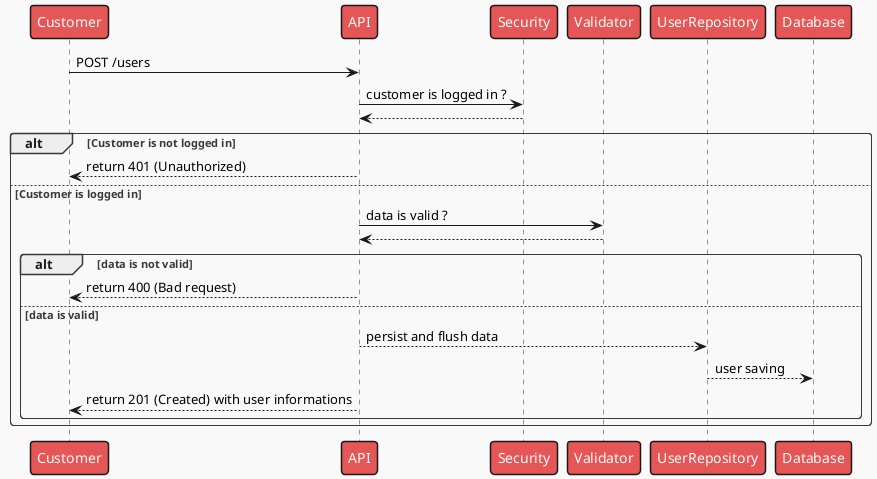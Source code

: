 @startuml

!theme mars

Customer -> API : POST /users

API -> Security : customer is logged in ?
Security --> API
alt Customer is not logged in
    API --> Customer : return 401 (Unauthorized)
else Customer is logged in
    API -> Validator : data is valid ?
    Validator --> API

    alt data is not valid
        API --> Customer : return 400 (Bad request)
    else data is valid
        API --> UserRepository : persist and flush data
        UserRepository --> Database : user saving
        API --> Customer : return 201 (Created) with user informations
    end
end
@enduml